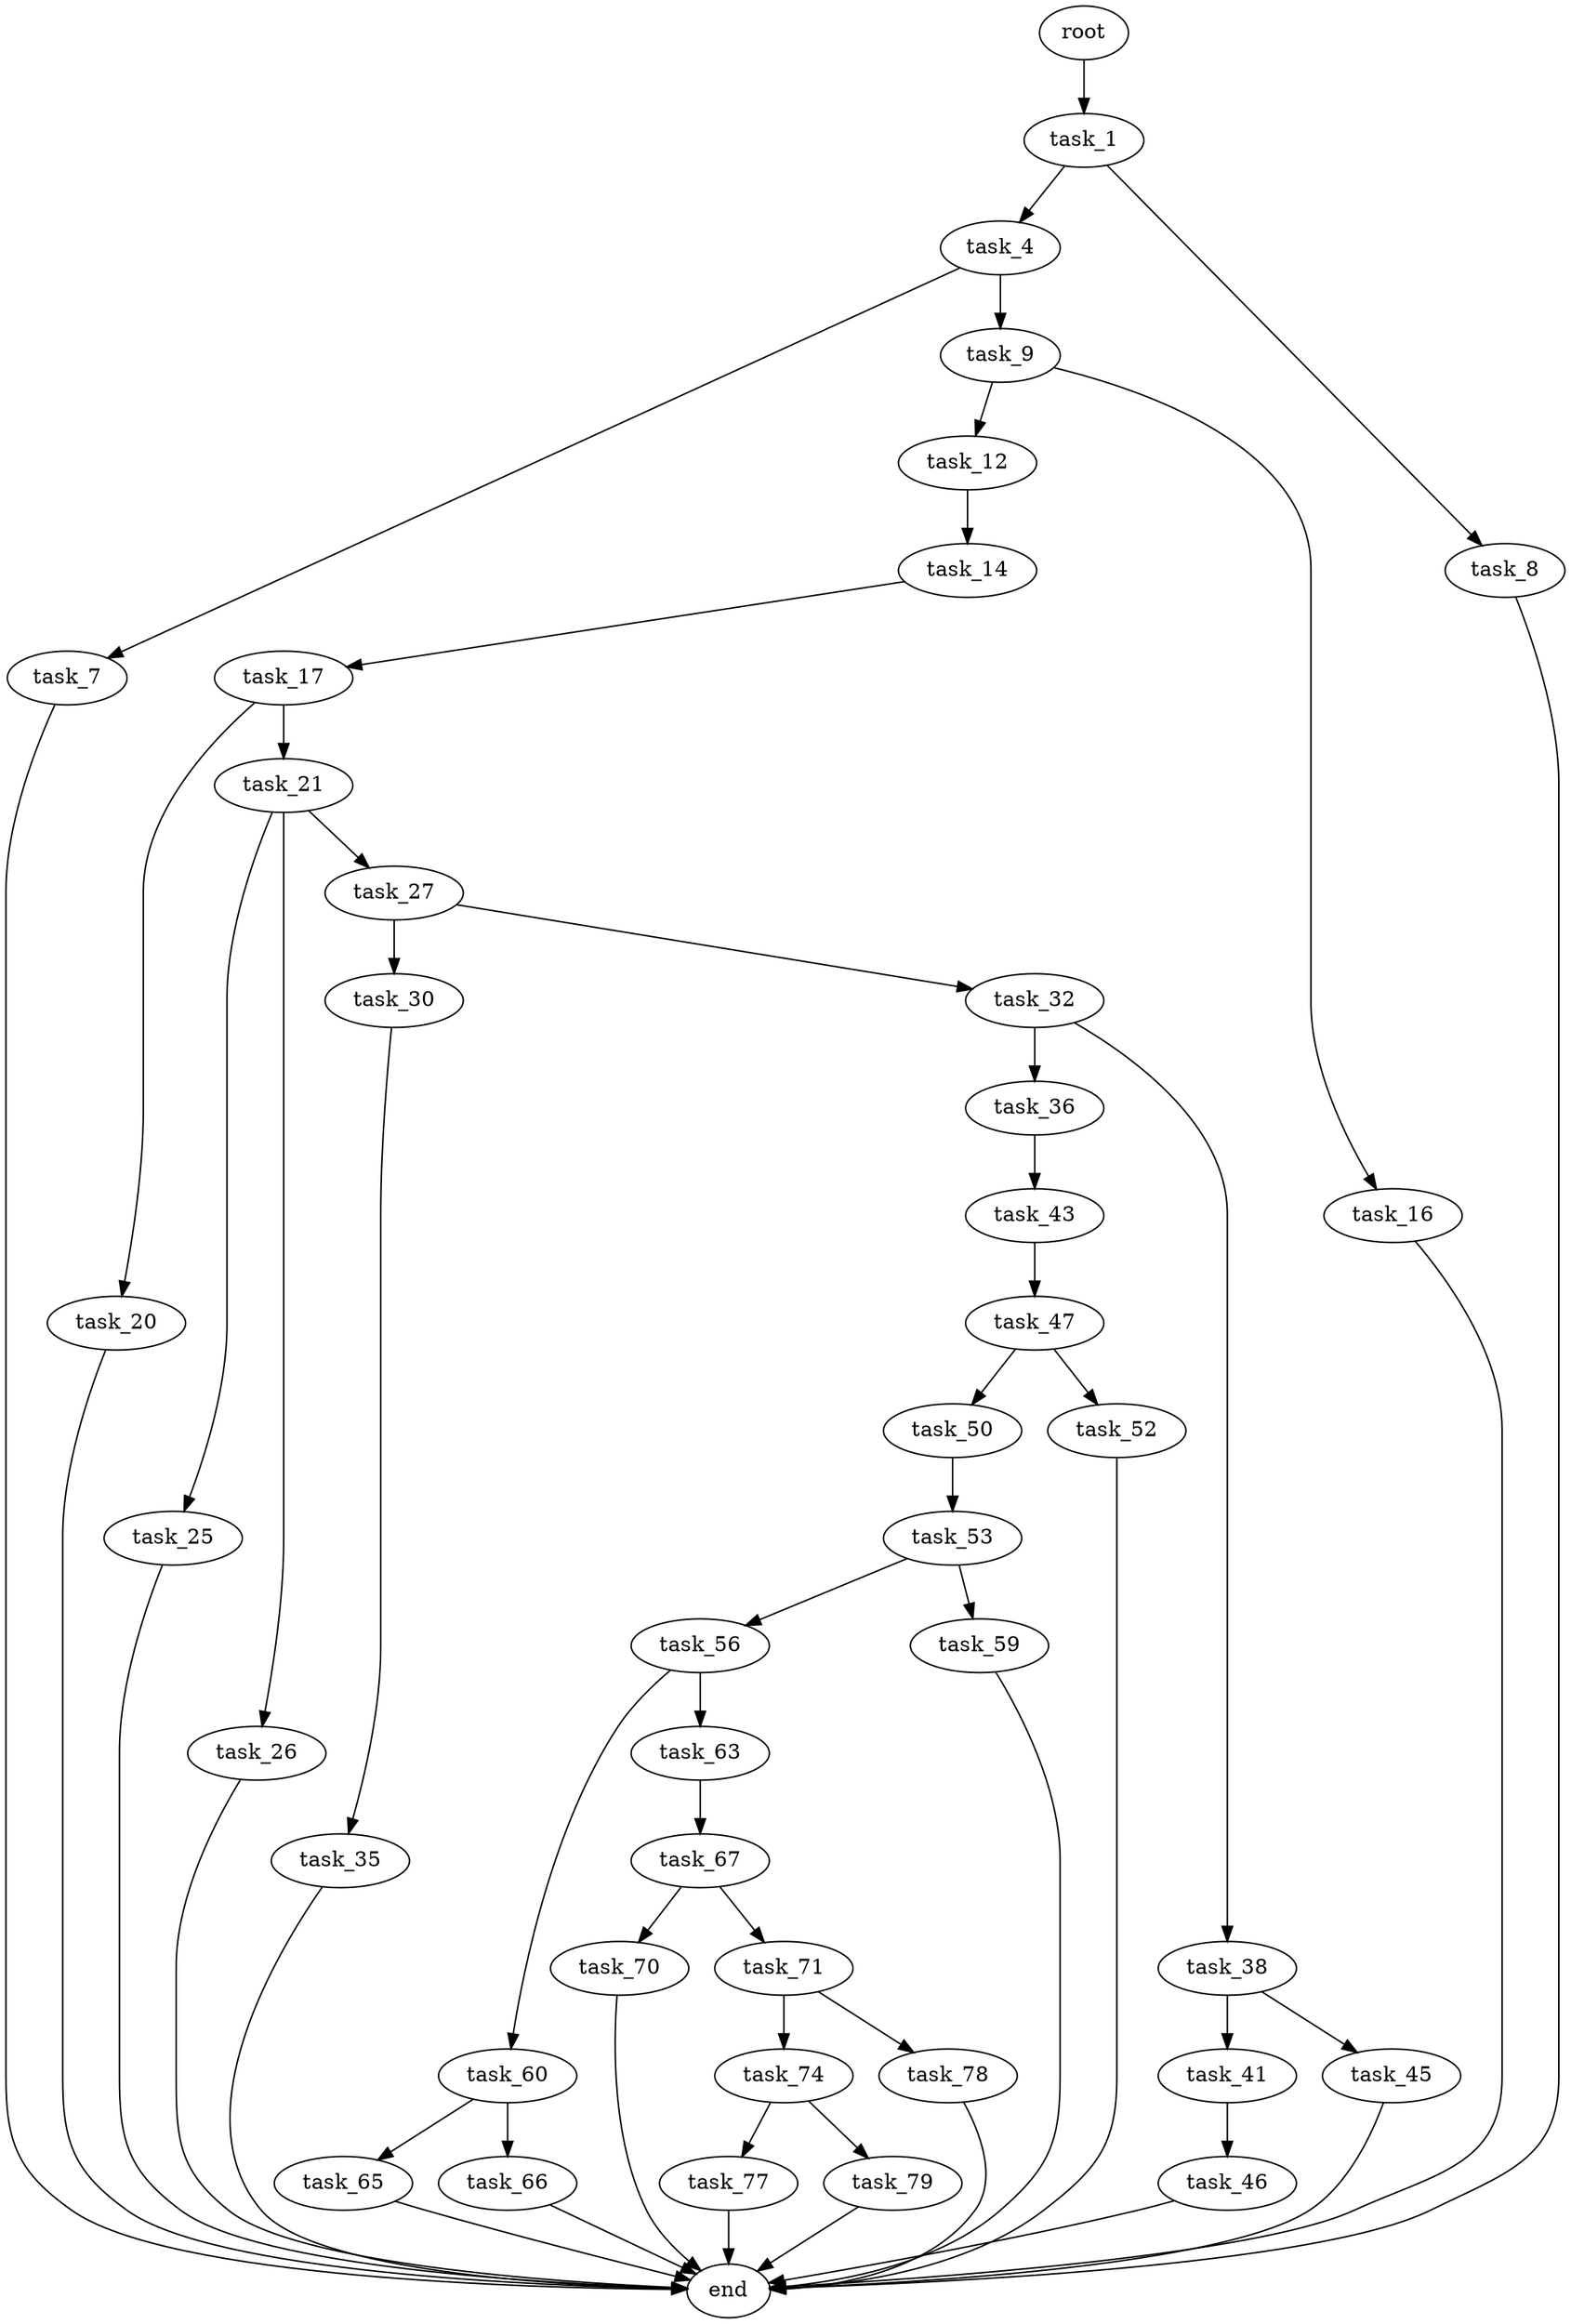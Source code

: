 digraph G {
  root [size="0.000000"];
  task_1 [size="8589934592.000000"];
  task_4 [size="4725075346.000000"];
  task_7 [size="35964938334.000000"];
  task_8 [size="34132311909.000000"];
  task_9 [size="134217728000.000000"];
  task_12 [size="1841828759.000000"];
  task_14 [size="683963342519.000000"];
  task_16 [size="1080338615911.000000"];
  task_17 [size="28991029248.000000"];
  task_20 [size="1778359897.000000"];
  task_21 [size="3675052028.000000"];
  task_25 [size="592306654853.000000"];
  task_26 [size="275171166258.000000"];
  task_27 [size="782757789696.000000"];
  task_30 [size="28762405306.000000"];
  task_32 [size="1169638930.000000"];
  task_35 [size="28991029248.000000"];
  task_36 [size="509605469535.000000"];
  task_38 [size="206412738578.000000"];
  task_41 [size="4310581340.000000"];
  task_43 [size="782757789696.000000"];
  task_45 [size="14402496808.000000"];
  task_46 [size="19335467787.000000"];
  task_47 [size="8589934592.000000"];
  task_50 [size="134217728000.000000"];
  task_52 [size="5846449045.000000"];
  task_53 [size="368293445632.000000"];
  task_56 [size="668087272567.000000"];
  task_59 [size="549755813888.000000"];
  task_60 [size="1060245822883.000000"];
  task_63 [size="549755813888.000000"];
  task_65 [size="145389668339.000000"];
  task_66 [size="10476017453.000000"];
  task_67 [size="3660464689.000000"];
  task_70 [size="11525828807.000000"];
  task_71 [size="549755813888.000000"];
  task_74 [size="166682113768.000000"];
  task_77 [size="2818366519.000000"];
  task_78 [size="2490281951.000000"];
  task_79 [size="8198309627.000000"];
  end [size="0.000000"];

  root -> task_1 [size="1.000000"];
  task_1 -> task_4 [size="33554432.000000"];
  task_1 -> task_8 [size="33554432.000000"];
  task_4 -> task_7 [size="75497472.000000"];
  task_4 -> task_9 [size="75497472.000000"];
  task_7 -> end [size="1.000000"];
  task_8 -> end [size="1.000000"];
  task_9 -> task_12 [size="209715200.000000"];
  task_9 -> task_16 [size="209715200.000000"];
  task_12 -> task_14 [size="33554432.000000"];
  task_14 -> task_17 [size="838860800.000000"];
  task_16 -> end [size="1.000000"];
  task_17 -> task_20 [size="75497472.000000"];
  task_17 -> task_21 [size="75497472.000000"];
  task_20 -> end [size="1.000000"];
  task_21 -> task_25 [size="134217728.000000"];
  task_21 -> task_26 [size="134217728.000000"];
  task_21 -> task_27 [size="134217728.000000"];
  task_25 -> end [size="1.000000"];
  task_26 -> end [size="1.000000"];
  task_27 -> task_30 [size="679477248.000000"];
  task_27 -> task_32 [size="679477248.000000"];
  task_30 -> task_35 [size="33554432.000000"];
  task_32 -> task_36 [size="33554432.000000"];
  task_32 -> task_38 [size="33554432.000000"];
  task_35 -> end [size="1.000000"];
  task_36 -> task_43 [size="838860800.000000"];
  task_38 -> task_41 [size="301989888.000000"];
  task_38 -> task_45 [size="301989888.000000"];
  task_41 -> task_46 [size="209715200.000000"];
  task_43 -> task_47 [size="679477248.000000"];
  task_45 -> end [size="1.000000"];
  task_46 -> end [size="1.000000"];
  task_47 -> task_50 [size="33554432.000000"];
  task_47 -> task_52 [size="33554432.000000"];
  task_50 -> task_53 [size="209715200.000000"];
  task_52 -> end [size="1.000000"];
  task_53 -> task_56 [size="411041792.000000"];
  task_53 -> task_59 [size="411041792.000000"];
  task_56 -> task_60 [size="411041792.000000"];
  task_56 -> task_63 [size="411041792.000000"];
  task_59 -> end [size="1.000000"];
  task_60 -> task_65 [size="679477248.000000"];
  task_60 -> task_66 [size="679477248.000000"];
  task_63 -> task_67 [size="536870912.000000"];
  task_65 -> end [size="1.000000"];
  task_66 -> end [size="1.000000"];
  task_67 -> task_70 [size="134217728.000000"];
  task_67 -> task_71 [size="134217728.000000"];
  task_70 -> end [size="1.000000"];
  task_71 -> task_74 [size="536870912.000000"];
  task_71 -> task_78 [size="536870912.000000"];
  task_74 -> task_77 [size="209715200.000000"];
  task_74 -> task_79 [size="209715200.000000"];
  task_77 -> end [size="1.000000"];
  task_78 -> end [size="1.000000"];
  task_79 -> end [size="1.000000"];
}
